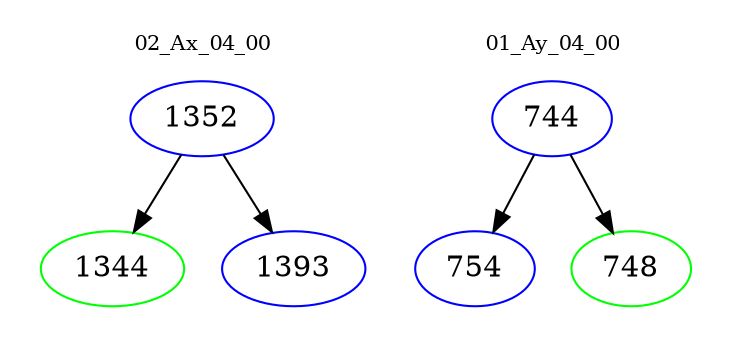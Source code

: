 digraph{
subgraph cluster_0 {
color = white
label = "02_Ax_04_00";
fontsize=10;
T0_1352 [label="1352", color="blue"]
T0_1352 -> T0_1344 [color="black"]
T0_1344 [label="1344", color="green"]
T0_1352 -> T0_1393 [color="black"]
T0_1393 [label="1393", color="blue"]
}
subgraph cluster_1 {
color = white
label = "01_Ay_04_00";
fontsize=10;
T1_744 [label="744", color="blue"]
T1_744 -> T1_754 [color="black"]
T1_754 [label="754", color="blue"]
T1_744 -> T1_748 [color="black"]
T1_748 [label="748", color="green"]
}
}
